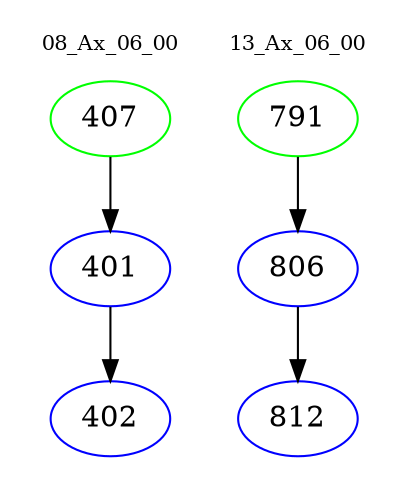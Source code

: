 digraph{
subgraph cluster_0 {
color = white
label = "08_Ax_06_00";
fontsize=10;
T0_407 [label="407", color="green"]
T0_407 -> T0_401 [color="black"]
T0_401 [label="401", color="blue"]
T0_401 -> T0_402 [color="black"]
T0_402 [label="402", color="blue"]
}
subgraph cluster_1 {
color = white
label = "13_Ax_06_00";
fontsize=10;
T1_791 [label="791", color="green"]
T1_791 -> T1_806 [color="black"]
T1_806 [label="806", color="blue"]
T1_806 -> T1_812 [color="black"]
T1_812 [label="812", color="blue"]
}
}
